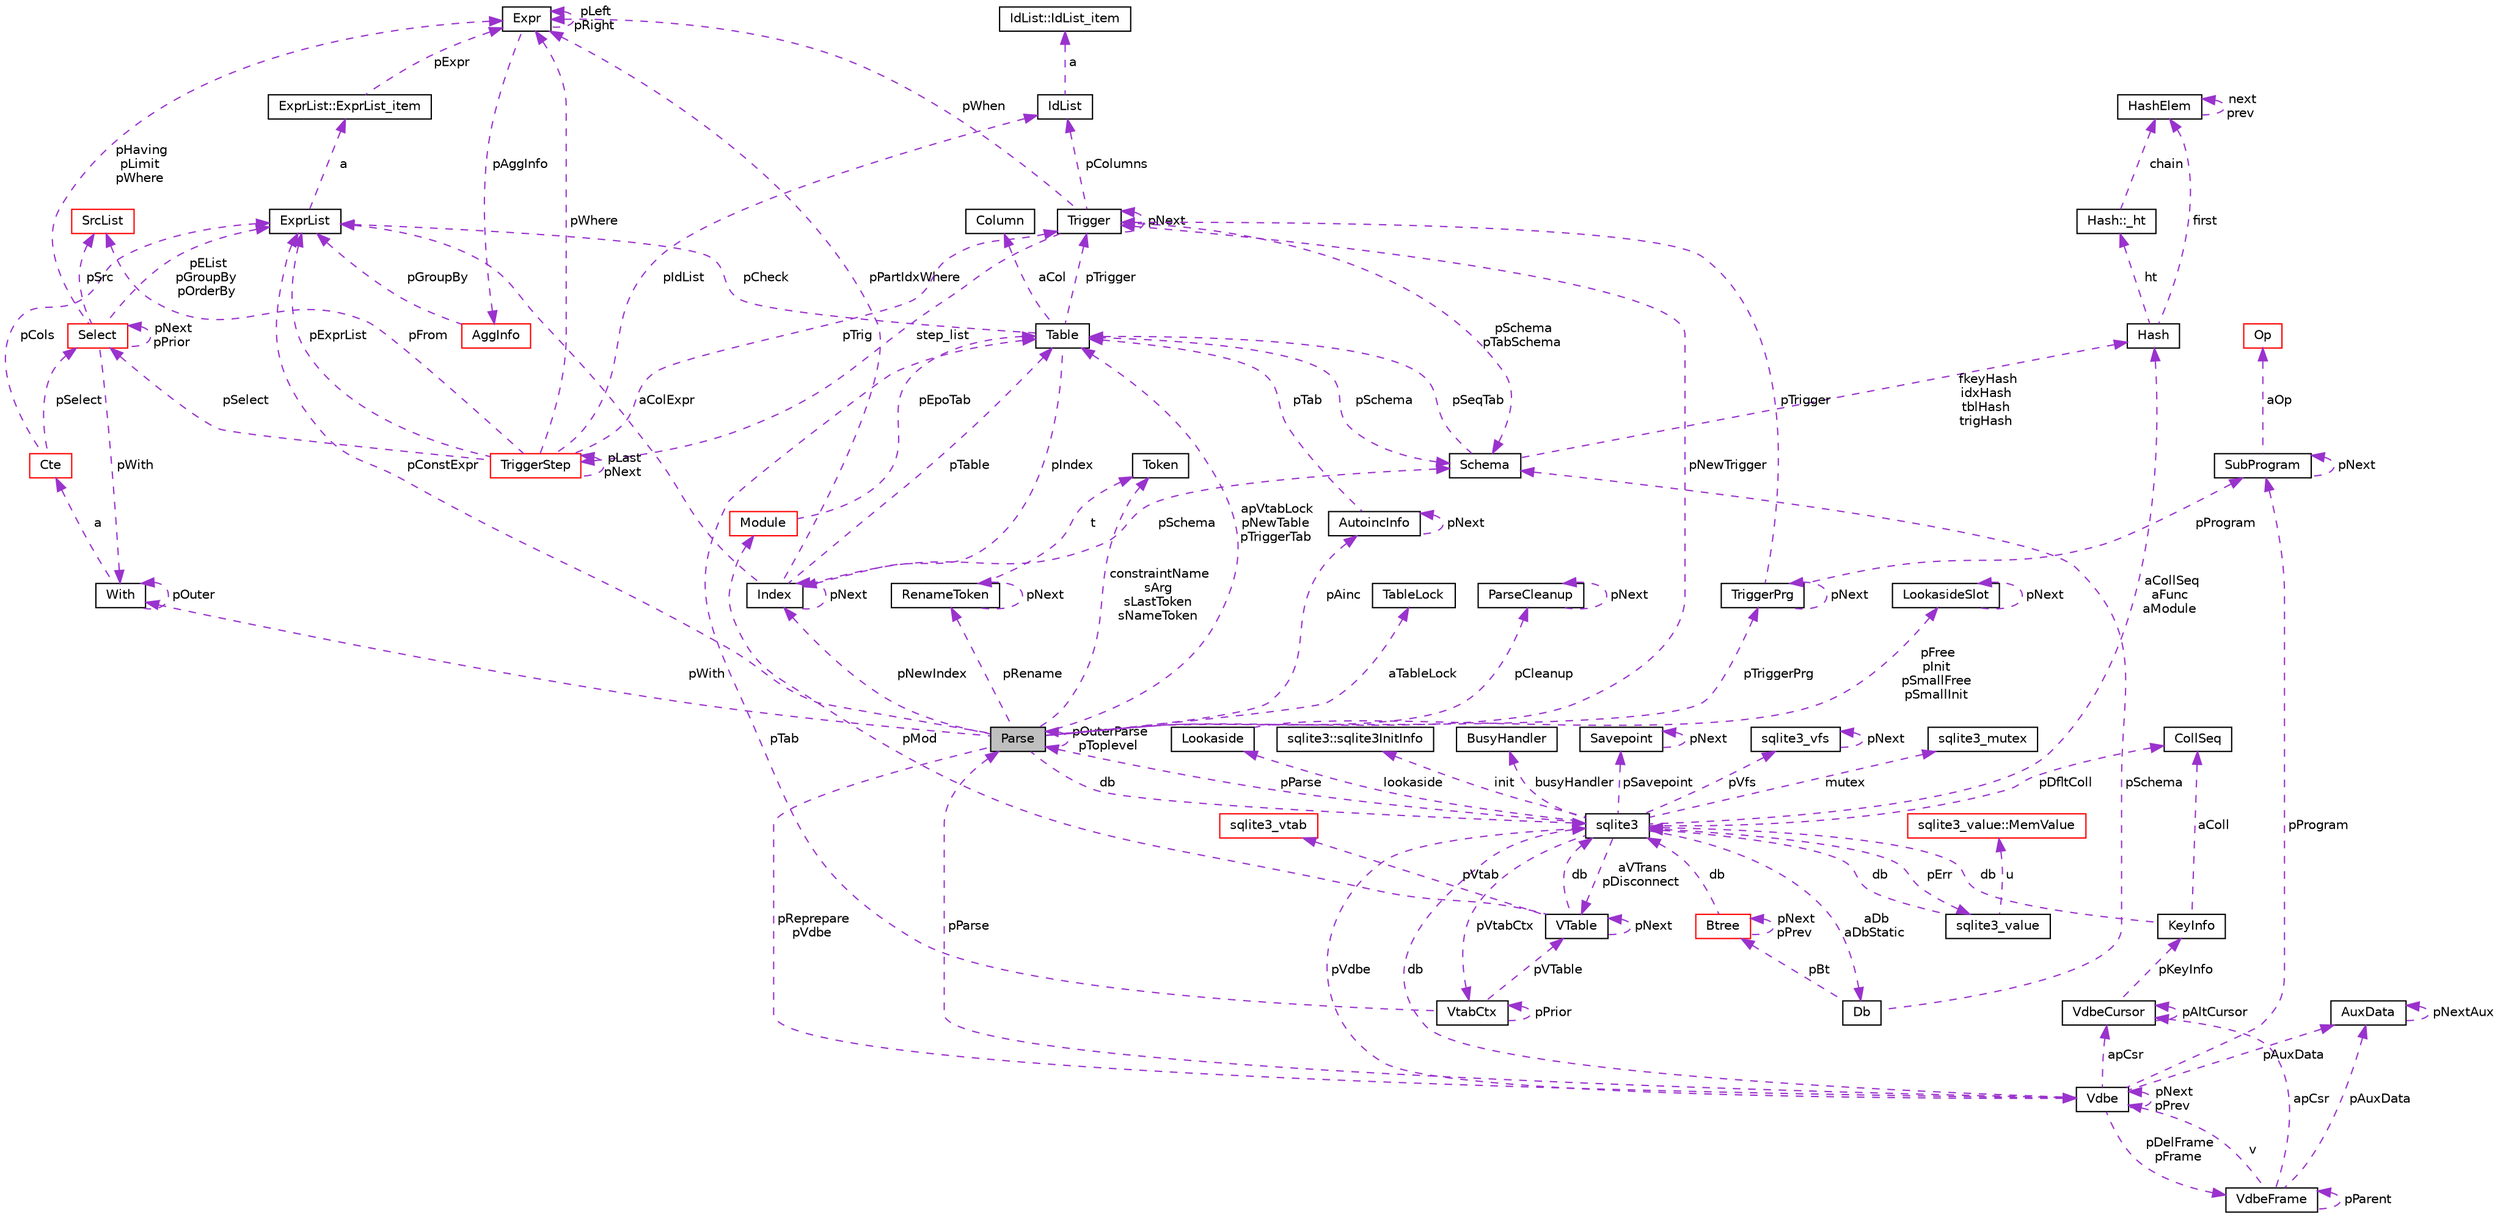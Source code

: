 digraph "Parse"
{
 // LATEX_PDF_SIZE
  edge [fontname="Helvetica",fontsize="10",labelfontname="Helvetica",labelfontsize="10"];
  node [fontname="Helvetica",fontsize="10",shape=record];
  Node1 [label="Parse",height=0.2,width=0.4,color="black", fillcolor="grey75", style="filled", fontcolor="black",tooltip=" "];
  Node2 -> Node1 [dir="back",color="darkorchid3",fontsize="10",style="dashed",label=" db" ,fontname="Helvetica"];
  Node2 [label="sqlite3",height=0.2,width=0.4,color="black", fillcolor="white", style="filled",URL="$d9/dcd/structsqlite3.html",tooltip=" "];
  Node3 -> Node2 [dir="back",color="darkorchid3",fontsize="10",style="dashed",label=" pVfs" ,fontname="Helvetica"];
  Node3 [label="sqlite3_vfs",height=0.2,width=0.4,color="black", fillcolor="white", style="filled",URL="$d3/d36/structsqlite3__vfs.html",tooltip=" "];
  Node3 -> Node3 [dir="back",color="darkorchid3",fontsize="10",style="dashed",label=" pNext" ,fontname="Helvetica"];
  Node4 -> Node2 [dir="back",color="darkorchid3",fontsize="10",style="dashed",label=" pVdbe" ,fontname="Helvetica"];
  Node4 [label="Vdbe",height=0.2,width=0.4,color="black", fillcolor="white", style="filled",URL="$db/d1b/sqlite3_8c.html#de/d53/structVdbe",tooltip=" "];
  Node2 -> Node4 [dir="back",color="darkorchid3",fontsize="10",style="dashed",label=" db" ,fontname="Helvetica"];
  Node4 -> Node4 [dir="back",color="darkorchid3",fontsize="10",style="dashed",label=" pNext\npPrev" ,fontname="Helvetica"];
  Node1 -> Node4 [dir="back",color="darkorchid3",fontsize="10",style="dashed",label=" pParse" ,fontname="Helvetica"];
  Node5 -> Node4 [dir="back",color="darkorchid3",fontsize="10",style="dashed",label=" apCsr" ,fontname="Helvetica"];
  Node5 [label="VdbeCursor",height=0.2,width=0.4,color="black", fillcolor="white", style="filled",URL="$db/d1b/sqlite3_8c.html#d0/dd5/structVdbeCursor",tooltip=" "];
  Node5 -> Node5 [dir="back",color="darkorchid3",fontsize="10",style="dashed",label=" pAltCursor" ,fontname="Helvetica"];
  Node6 -> Node5 [dir="back",color="darkorchid3",fontsize="10",style="dashed",label=" pKeyInfo" ,fontname="Helvetica"];
  Node6 [label="KeyInfo",height=0.2,width=0.4,color="black", fillcolor="white", style="filled",URL="$db/d1b/sqlite3_8c.html#d2/d51/structKeyInfo",tooltip=" "];
  Node2 -> Node6 [dir="back",color="darkorchid3",fontsize="10",style="dashed",label=" db" ,fontname="Helvetica"];
  Node7 -> Node6 [dir="back",color="darkorchid3",fontsize="10",style="dashed",label=" aColl" ,fontname="Helvetica"];
  Node7 [label="CollSeq",height=0.2,width=0.4,color="black", fillcolor="white", style="filled",URL="$d1/d4e/structCollSeq.html",tooltip=" "];
  Node8 -> Node4 [dir="back",color="darkorchid3",fontsize="10",style="dashed",label=" pDelFrame\npFrame" ,fontname="Helvetica"];
  Node8 [label="VdbeFrame",height=0.2,width=0.4,color="black", fillcolor="white", style="filled",URL="$db/d1b/sqlite3_8c.html#df/db1/structVdbeFrame",tooltip=" "];
  Node4 -> Node8 [dir="back",color="darkorchid3",fontsize="10",style="dashed",label=" v" ,fontname="Helvetica"];
  Node8 -> Node8 [dir="back",color="darkorchid3",fontsize="10",style="dashed",label=" pParent" ,fontname="Helvetica"];
  Node5 -> Node8 [dir="back",color="darkorchid3",fontsize="10",style="dashed",label=" apCsr" ,fontname="Helvetica"];
  Node9 -> Node8 [dir="back",color="darkorchid3",fontsize="10",style="dashed",label=" pAuxData" ,fontname="Helvetica"];
  Node9 [label="AuxData",height=0.2,width=0.4,color="black", fillcolor="white", style="filled",URL="$d7/d4c/structAuxData.html",tooltip=" "];
  Node9 -> Node9 [dir="back",color="darkorchid3",fontsize="10",style="dashed",label=" pNextAux" ,fontname="Helvetica"];
  Node10 -> Node4 [dir="back",color="darkorchid3",fontsize="10",style="dashed",label=" pProgram" ,fontname="Helvetica"];
  Node10 [label="SubProgram",height=0.2,width=0.4,color="black", fillcolor="white", style="filled",URL="$db/d1b/sqlite3_8c.html#de/d7a/structSubProgram",tooltip=" "];
  Node11 -> Node10 [dir="back",color="darkorchid3",fontsize="10",style="dashed",label=" aOp" ,fontname="Helvetica"];
  Node11 [label="Op",height=0.2,width=0.4,color="red", fillcolor="white", style="filled",URL="$db/d1b/sqlite3_8c.html#d5/d1d/structVdbeOp",tooltip=" "];
  Node10 -> Node10 [dir="back",color="darkorchid3",fontsize="10",style="dashed",label=" pNext" ,fontname="Helvetica"];
  Node9 -> Node4 [dir="back",color="darkorchid3",fontsize="10",style="dashed",label=" pAuxData" ,fontname="Helvetica"];
  Node7 -> Node2 [dir="back",color="darkorchid3",fontsize="10",style="dashed",label=" pDfltColl" ,fontname="Helvetica"];
  Node46 -> Node2 [dir="back",color="darkorchid3",fontsize="10",style="dashed",label=" mutex" ,fontname="Helvetica"];
  Node46 [label="sqlite3_mutex",height=0.2,width=0.4,color="black", fillcolor="white", style="filled",URL="$db/d1b/sqlite3_8c.html#d5/d3c/structsqlite3__mutex",tooltip=" "];
  Node47 -> Node2 [dir="back",color="darkorchid3",fontsize="10",style="dashed",label=" aDb\naDbStatic" ,fontname="Helvetica"];
  Node47 [label="Db",height=0.2,width=0.4,color="black", fillcolor="white", style="filled",URL="$db/d1b/sqlite3_8c.html#d2/d6b/structDb",tooltip=" "];
  Node48 -> Node47 [dir="back",color="darkorchid3",fontsize="10",style="dashed",label=" pBt" ,fontname="Helvetica"];
  Node48 [label="Btree",height=0.2,width=0.4,color="red", fillcolor="white", style="filled",URL="$db/d1b/sqlite3_8c.html#dd/db3/structBtree",tooltip=" "];
  Node2 -> Node48 [dir="back",color="darkorchid3",fontsize="10",style="dashed",label=" db" ,fontname="Helvetica"];
  Node48 -> Node48 [dir="back",color="darkorchid3",fontsize="10",style="dashed",label=" pNext\npPrev" ,fontname="Helvetica"];
  Node23 -> Node47 [dir="back",color="darkorchid3",fontsize="10",style="dashed",label=" pSchema" ,fontname="Helvetica"];
  Node23 [label="Schema",height=0.2,width=0.4,color="black", fillcolor="white", style="filled",URL="$db/d1b/sqlite3_8c.html#d8/db0/structSchema",tooltip=" "];
  Node24 -> Node23 [dir="back",color="darkorchid3",fontsize="10",style="dashed",label=" fkeyHash\nidxHash\ntblHash\ntrigHash" ,fontname="Helvetica"];
  Node24 [label="Hash",height=0.2,width=0.4,color="black", fillcolor="white", style="filled",URL="$db/d1b/sqlite3_8c.html#d1/dbe/structHash",tooltip=" "];
  Node25 -> Node24 [dir="back",color="darkorchid3",fontsize="10",style="dashed",label=" first" ,fontname="Helvetica"];
  Node25 [label="HashElem",height=0.2,width=0.4,color="black", fillcolor="white", style="filled",URL="$db/d1b/sqlite3_8c.html#da/d21/structHashElem",tooltip=" "];
  Node25 -> Node25 [dir="back",color="darkorchid3",fontsize="10",style="dashed",label=" next\nprev" ,fontname="Helvetica"];
  Node26 -> Node24 [dir="back",color="darkorchid3",fontsize="10",style="dashed",label=" ht" ,fontname="Helvetica"];
  Node26 [label="Hash::_ht",height=0.2,width=0.4,color="black", fillcolor="white", style="filled",URL="$db/d1b/sqlite3_8c.html#d7/d1f/structHash_1_1__ht",tooltip=" "];
  Node25 -> Node26 [dir="back",color="darkorchid3",fontsize="10",style="dashed",label=" chain" ,fontname="Helvetica"];
  Node20 -> Node23 [dir="back",color="darkorchid3",fontsize="10",style="dashed",label=" pSeqTab" ,fontname="Helvetica"];
  Node20 [label="Table",height=0.2,width=0.4,color="black", fillcolor="white", style="filled",URL="$db/d1b/sqlite3_8c.html#dc/dcb/structTable",tooltip=" "];
  Node21 -> Node20 [dir="back",color="darkorchid3",fontsize="10",style="dashed",label=" aCol" ,fontname="Helvetica"];
  Node21 [label="Column",height=0.2,width=0.4,color="black", fillcolor="white", style="filled",URL="$db/d1b/sqlite3_8c.html#dc/dc1/structColumn",tooltip=" "];
  Node22 -> Node20 [dir="back",color="darkorchid3",fontsize="10",style="dashed",label=" pIndex" ,fontname="Helvetica"];
  Node22 [label="Index",height=0.2,width=0.4,color="black", fillcolor="white", style="filled",URL="$db/d1b/sqlite3_8c.html#df/d86/structIndex",tooltip=" "];
  Node20 -> Node22 [dir="back",color="darkorchid3",fontsize="10",style="dashed",label=" pTable" ,fontname="Helvetica"];
  Node22 -> Node22 [dir="back",color="darkorchid3",fontsize="10",style="dashed",label=" pNext" ,fontname="Helvetica"];
  Node23 -> Node22 [dir="back",color="darkorchid3",fontsize="10",style="dashed",label=" pSchema" ,fontname="Helvetica"];
  Node27 -> Node22 [dir="back",color="darkorchid3",fontsize="10",style="dashed",label=" pPartIdxWhere" ,fontname="Helvetica"];
  Node27 [label="Expr",height=0.2,width=0.4,color="black", fillcolor="white", style="filled",URL="$db/d1b/sqlite3_8c.html#d4/dfb/structExpr",tooltip=" "];
  Node27 -> Node27 [dir="back",color="darkorchid3",fontsize="10",style="dashed",label=" pLeft\npRight" ,fontname="Helvetica"];
  Node28 -> Node27 [dir="back",color="darkorchid3",fontsize="10",style="dashed",label=" pAggInfo" ,fontname="Helvetica"];
  Node28 [label="AggInfo",height=0.2,width=0.4,color="red", fillcolor="white", style="filled",URL="$db/d1b/sqlite3_8c.html#d2/dc8/structAggInfo",tooltip=" "];
  Node29 -> Node28 [dir="back",color="darkorchid3",fontsize="10",style="dashed",label=" pGroupBy" ,fontname="Helvetica"];
  Node29 [label="ExprList",height=0.2,width=0.4,color="black", fillcolor="white", style="filled",URL="$db/d1b/sqlite3_8c.html#d5/d5c/structExprList",tooltip=" "];
  Node30 -> Node29 [dir="back",color="darkorchid3",fontsize="10",style="dashed",label=" a" ,fontname="Helvetica"];
  Node30 [label="ExprList::ExprList_item",height=0.2,width=0.4,color="black", fillcolor="white", style="filled",URL="$db/d1b/sqlite3_8c.html#d8/dae/structExprList_1_1ExprList__item",tooltip=" "];
  Node27 -> Node30 [dir="back",color="darkorchid3",fontsize="10",style="dashed",label=" pExpr" ,fontname="Helvetica"];
  Node29 -> Node22 [dir="back",color="darkorchid3",fontsize="10",style="dashed",label=" aColExpr" ,fontname="Helvetica"];
  Node29 -> Node20 [dir="back",color="darkorchid3",fontsize="10",style="dashed",label=" pCheck" ,fontname="Helvetica"];
  Node33 -> Node20 [dir="back",color="darkorchid3",fontsize="10",style="dashed",label=" pTrigger" ,fontname="Helvetica"];
  Node33 [label="Trigger",height=0.2,width=0.4,color="black", fillcolor="white", style="filled",URL="$db/d1b/sqlite3_8c.html#dc/d15/structTrigger",tooltip=" "];
  Node27 -> Node33 [dir="back",color="darkorchid3",fontsize="10",style="dashed",label=" pWhen" ,fontname="Helvetica"];
  Node34 -> Node33 [dir="back",color="darkorchid3",fontsize="10",style="dashed",label=" pColumns" ,fontname="Helvetica"];
  Node34 [label="IdList",height=0.2,width=0.4,color="black", fillcolor="white", style="filled",URL="$db/d1b/sqlite3_8c.html#da/d69/structIdList",tooltip=" "];
  Node35 -> Node34 [dir="back",color="darkorchid3",fontsize="10",style="dashed",label=" a" ,fontname="Helvetica"];
  Node35 [label="IdList::IdList_item",height=0.2,width=0.4,color="black", fillcolor="white", style="filled",URL="$db/d1b/sqlite3_8c.html#d4/dc3/structIdList_1_1IdList__item",tooltip=" "];
  Node23 -> Node33 [dir="back",color="darkorchid3",fontsize="10",style="dashed",label=" pSchema\npTabSchema" ,fontname="Helvetica"];
  Node36 -> Node33 [dir="back",color="darkorchid3",fontsize="10",style="dashed",label=" step_list" ,fontname="Helvetica"];
  Node36 [label="TriggerStep",height=0.2,width=0.4,color="red", fillcolor="white", style="filled",URL="$db/d1b/sqlite3_8c.html#d5/da5/structTriggerStep",tooltip=" "];
  Node33 -> Node36 [dir="back",color="darkorchid3",fontsize="10",style="dashed",label=" pTrig" ,fontname="Helvetica"];
  Node37 -> Node36 [dir="back",color="darkorchid3",fontsize="10",style="dashed",label=" pSelect" ,fontname="Helvetica"];
  Node37 [label="Select",height=0.2,width=0.4,color="red", fillcolor="white", style="filled",URL="$db/d1b/sqlite3_8c.html#dd/d39/structSelect",tooltip=" "];
  Node29 -> Node37 [dir="back",color="darkorchid3",fontsize="10",style="dashed",label=" pEList\npGroupBy\npOrderBy" ,fontname="Helvetica"];
  Node38 -> Node37 [dir="back",color="darkorchid3",fontsize="10",style="dashed",label=" pSrc" ,fontname="Helvetica"];
  Node38 [label="SrcList",height=0.2,width=0.4,color="red", fillcolor="white", style="filled",URL="$db/d1b/sqlite3_8c.html#de/deb/structSrcList",tooltip=" "];
  Node27 -> Node37 [dir="back",color="darkorchid3",fontsize="10",style="dashed",label=" pHaving\npLimit\npWhere" ,fontname="Helvetica"];
  Node37 -> Node37 [dir="back",color="darkorchid3",fontsize="10",style="dashed",label=" pNext\npPrior" ,fontname="Helvetica"];
  Node40 -> Node37 [dir="back",color="darkorchid3",fontsize="10",style="dashed",label=" pWith" ,fontname="Helvetica"];
  Node40 [label="With",height=0.2,width=0.4,color="black", fillcolor="white", style="filled",URL="$db/d1b/sqlite3_8c.html#df/d70/structWith",tooltip=" "];
  Node40 -> Node40 [dir="back",color="darkorchid3",fontsize="10",style="dashed",label=" pOuter" ,fontname="Helvetica"];
  Node41 -> Node40 [dir="back",color="darkorchid3",fontsize="10",style="dashed",label=" a" ,fontname="Helvetica"];
  Node41 [label="Cte",height=0.2,width=0.4,color="red", fillcolor="white", style="filled",URL="$db/d1b/sqlite3_8c.html#da/dbd/structCte",tooltip=" "];
  Node29 -> Node41 [dir="back",color="darkorchid3",fontsize="10",style="dashed",label=" pCols" ,fontname="Helvetica"];
  Node37 -> Node41 [dir="back",color="darkorchid3",fontsize="10",style="dashed",label=" pSelect" ,fontname="Helvetica"];
  Node38 -> Node36 [dir="back",color="darkorchid3",fontsize="10",style="dashed",label=" pFrom" ,fontname="Helvetica"];
  Node27 -> Node36 [dir="back",color="darkorchid3",fontsize="10",style="dashed",label=" pWhere" ,fontname="Helvetica"];
  Node29 -> Node36 [dir="back",color="darkorchid3",fontsize="10",style="dashed",label=" pExprList" ,fontname="Helvetica"];
  Node34 -> Node36 [dir="back",color="darkorchid3",fontsize="10",style="dashed",label=" pIdList" ,fontname="Helvetica"];
  Node36 -> Node36 [dir="back",color="darkorchid3",fontsize="10",style="dashed",label=" pLast\npNext" ,fontname="Helvetica"];
  Node33 -> Node33 [dir="back",color="darkorchid3",fontsize="10",style="dashed",label=" pNext" ,fontname="Helvetica"];
  Node23 -> Node20 [dir="back",color="darkorchid3",fontsize="10",style="dashed",label=" pSchema" ,fontname="Helvetica"];
  Node65 -> Node2 [dir="back",color="darkorchid3",fontsize="10",style="dashed",label=" init" ,fontname="Helvetica"];
  Node65 [label="sqlite3::sqlite3InitInfo",height=0.2,width=0.4,color="black", fillcolor="white", style="filled",URL="$d9/dcd/structsqlite3.html#df/d52/structsqlite3_1_1sqlite3InitInfo",tooltip=" "];
  Node1 -> Node2 [dir="back",color="darkorchid3",fontsize="10",style="dashed",label=" pParse" ,fontname="Helvetica"];
  Node15 -> Node2 [dir="back",color="darkorchid3",fontsize="10",style="dashed",label=" pErr" ,fontname="Helvetica"];
  Node15 [label="sqlite3_value",height=0.2,width=0.4,color="black", fillcolor="white", style="filled",URL="$d0/d9c/structsqlite3__value.html",tooltip=" "];
  Node16 -> Node15 [dir="back",color="darkorchid3",fontsize="10",style="dashed",label=" u" ,fontname="Helvetica"];
  Node16 [label="sqlite3_value::MemValue",height=0.2,width=0.4,color="red", fillcolor="white", style="filled",URL="$d0/d9c/structsqlite3__value.html#d5/da9/unionsqlite3__value_1_1MemValue",tooltip=" "];
  Node2 -> Node15 [dir="back",color="darkorchid3",fontsize="10",style="dashed",label=" db" ,fontname="Helvetica"];
  Node66 -> Node2 [dir="back",color="darkorchid3",fontsize="10",style="dashed",label=" lookaside" ,fontname="Helvetica"];
  Node66 [label="Lookaside",height=0.2,width=0.4,color="black", fillcolor="white", style="filled",URL="$db/d1b/sqlite3_8c.html#d9/d54/structLookaside",tooltip=" "];
  Node67 -> Node66 [dir="back",color="darkorchid3",fontsize="10",style="dashed",label=" pFree\npInit\npSmallFree\npSmallInit" ,fontname="Helvetica"];
  Node67 [label="LookasideSlot",height=0.2,width=0.4,color="black", fillcolor="white", style="filled",URL="$db/d1b/sqlite3_8c.html#d1/de0/structLookasideSlot",tooltip=" "];
  Node67 -> Node67 [dir="back",color="darkorchid3",fontsize="10",style="dashed",label=" pNext" ,fontname="Helvetica"];
  Node24 -> Node2 [dir="back",color="darkorchid3",fontsize="10",style="dashed",label=" aCollSeq\naFunc\naModule" ,fontname="Helvetica"];
  Node68 -> Node2 [dir="back",color="darkorchid3",fontsize="10",style="dashed",label=" pVtabCtx" ,fontname="Helvetica"];
  Node68 [label="VtabCtx",height=0.2,width=0.4,color="black", fillcolor="white", style="filled",URL="$db/d1b/sqlite3_8c.html#d3/d4f/structVtabCtx",tooltip=" "];
  Node17 -> Node68 [dir="back",color="darkorchid3",fontsize="10",style="dashed",label=" pVTable" ,fontname="Helvetica"];
  Node17 [label="VTable",height=0.2,width=0.4,color="black", fillcolor="white", style="filled",URL="$db/d1b/sqlite3_8c.html#d9/dde/structVTable",tooltip=" "];
  Node2 -> Node17 [dir="back",color="darkorchid3",fontsize="10",style="dashed",label=" db" ,fontname="Helvetica"];
  Node18 -> Node17 [dir="back",color="darkorchid3",fontsize="10",style="dashed",label=" pMod" ,fontname="Helvetica"];
  Node18 [label="Module",height=0.2,width=0.4,color="red", fillcolor="white", style="filled",URL="$d0/dc5/structModule.html",tooltip=" "];
  Node20 -> Node18 [dir="back",color="darkorchid3",fontsize="10",style="dashed",label=" pEpoTab" ,fontname="Helvetica"];
  Node45 -> Node17 [dir="back",color="darkorchid3",fontsize="10",style="dashed",label=" pVtab" ,fontname="Helvetica"];
  Node45 [label="sqlite3_vtab",height=0.2,width=0.4,color="red", fillcolor="white", style="filled",URL="$de/dd3/sqlite3_8h.html#d3/d12/structsqlite3__vtab",tooltip=" "];
  Node17 -> Node17 [dir="back",color="darkorchid3",fontsize="10",style="dashed",label=" pNext" ,fontname="Helvetica"];
  Node20 -> Node68 [dir="back",color="darkorchid3",fontsize="10",style="dashed",label=" pTab" ,fontname="Helvetica"];
  Node68 -> Node68 [dir="back",color="darkorchid3",fontsize="10",style="dashed",label=" pPrior" ,fontname="Helvetica"];
  Node17 -> Node2 [dir="back",color="darkorchid3",fontsize="10",style="dashed",label=" aVTrans\npDisconnect" ,fontname="Helvetica"];
  Node69 -> Node2 [dir="back",color="darkorchid3",fontsize="10",style="dashed",label=" busyHandler" ,fontname="Helvetica"];
  Node69 [label="BusyHandler",height=0.2,width=0.4,color="black", fillcolor="white", style="filled",URL="$dc/d2e/structBusyHandler.html",tooltip=" "];
  Node70 -> Node2 [dir="back",color="darkorchid3",fontsize="10",style="dashed",label=" pSavepoint" ,fontname="Helvetica"];
  Node70 [label="Savepoint",height=0.2,width=0.4,color="black", fillcolor="white", style="filled",URL="$db/d1b/sqlite3_8c.html#d3/d2f/structSavepoint",tooltip=" "];
  Node70 -> Node70 [dir="back",color="darkorchid3",fontsize="10",style="dashed",label=" pNext" ,fontname="Helvetica"];
  Node4 -> Node1 [dir="back",color="darkorchid3",fontsize="10",style="dashed",label=" pReprepare\npVdbe" ,fontname="Helvetica"];
  Node29 -> Node1 [dir="back",color="darkorchid3",fontsize="10",style="dashed",label=" pConstExpr" ,fontname="Helvetica"];
  Node71 -> Node1 [dir="back",color="darkorchid3",fontsize="10",style="dashed",label=" constraintName\nsArg\nsLastToken\nsNameToken" ,fontname="Helvetica"];
  Node71 [label="Token",height=0.2,width=0.4,color="black", fillcolor="white", style="filled",URL="$db/d1b/sqlite3_8c.html#df/dcd/structToken",tooltip=" "];
  Node72 -> Node1 [dir="back",color="darkorchid3",fontsize="10",style="dashed",label=" aTableLock" ,fontname="Helvetica"];
  Node72 [label="TableLock",height=0.2,width=0.4,color="black", fillcolor="white", style="filled",URL="$db/d1b/sqlite3_8c.html#d1/d79/structTableLock",tooltip=" "];
  Node73 -> Node1 [dir="back",color="darkorchid3",fontsize="10",style="dashed",label=" pAinc" ,fontname="Helvetica"];
  Node73 [label="AutoincInfo",height=0.2,width=0.4,color="black", fillcolor="white", style="filled",URL="$db/d1b/sqlite3_8c.html#db/d7b/structAutoincInfo",tooltip=" "];
  Node73 -> Node73 [dir="back",color="darkorchid3",fontsize="10",style="dashed",label=" pNext" ,fontname="Helvetica"];
  Node20 -> Node73 [dir="back",color="darkorchid3",fontsize="10",style="dashed",label=" pTab" ,fontname="Helvetica"];
  Node1 -> Node1 [dir="back",color="darkorchid3",fontsize="10",style="dashed",label=" pOuterParse\npToplevel" ,fontname="Helvetica"];
  Node20 -> Node1 [dir="back",color="darkorchid3",fontsize="10",style="dashed",label=" apVtabLock\npNewTable\npTriggerTab" ,fontname="Helvetica"];
  Node74 -> Node1 [dir="back",color="darkorchid3",fontsize="10",style="dashed",label=" pTriggerPrg" ,fontname="Helvetica"];
  Node74 [label="TriggerPrg",height=0.2,width=0.4,color="black", fillcolor="white", style="filled",URL="$db/d1b/sqlite3_8c.html#d9/d62/structTriggerPrg",tooltip=" "];
  Node33 -> Node74 [dir="back",color="darkorchid3",fontsize="10",style="dashed",label=" pTrigger" ,fontname="Helvetica"];
  Node74 -> Node74 [dir="back",color="darkorchid3",fontsize="10",style="dashed",label=" pNext" ,fontname="Helvetica"];
  Node10 -> Node74 [dir="back",color="darkorchid3",fontsize="10",style="dashed",label=" pProgram" ,fontname="Helvetica"];
  Node75 -> Node1 [dir="back",color="darkorchid3",fontsize="10",style="dashed",label=" pCleanup" ,fontname="Helvetica"];
  Node75 [label="ParseCleanup",height=0.2,width=0.4,color="black", fillcolor="white", style="filled",URL="$de/d52/structParseCleanup.html",tooltip=" "];
  Node75 -> Node75 [dir="back",color="darkorchid3",fontsize="10",style="dashed",label=" pNext" ,fontname="Helvetica"];
  Node22 -> Node1 [dir="back",color="darkorchid3",fontsize="10",style="dashed",label=" pNewIndex" ,fontname="Helvetica"];
  Node33 -> Node1 [dir="back",color="darkorchid3",fontsize="10",style="dashed",label=" pNewTrigger" ,fontname="Helvetica"];
  Node40 -> Node1 [dir="back",color="darkorchid3",fontsize="10",style="dashed",label=" pWith" ,fontname="Helvetica"];
  Node76 -> Node1 [dir="back",color="darkorchid3",fontsize="10",style="dashed",label=" pRename" ,fontname="Helvetica"];
  Node76 [label="RenameToken",height=0.2,width=0.4,color="black", fillcolor="white", style="filled",URL="$db/d1b/sqlite3_8c.html#d7/db5/structRenameToken",tooltip=" "];
  Node71 -> Node76 [dir="back",color="darkorchid3",fontsize="10",style="dashed",label=" t" ,fontname="Helvetica"];
  Node76 -> Node76 [dir="back",color="darkorchid3",fontsize="10",style="dashed",label=" pNext" ,fontname="Helvetica"];
}
